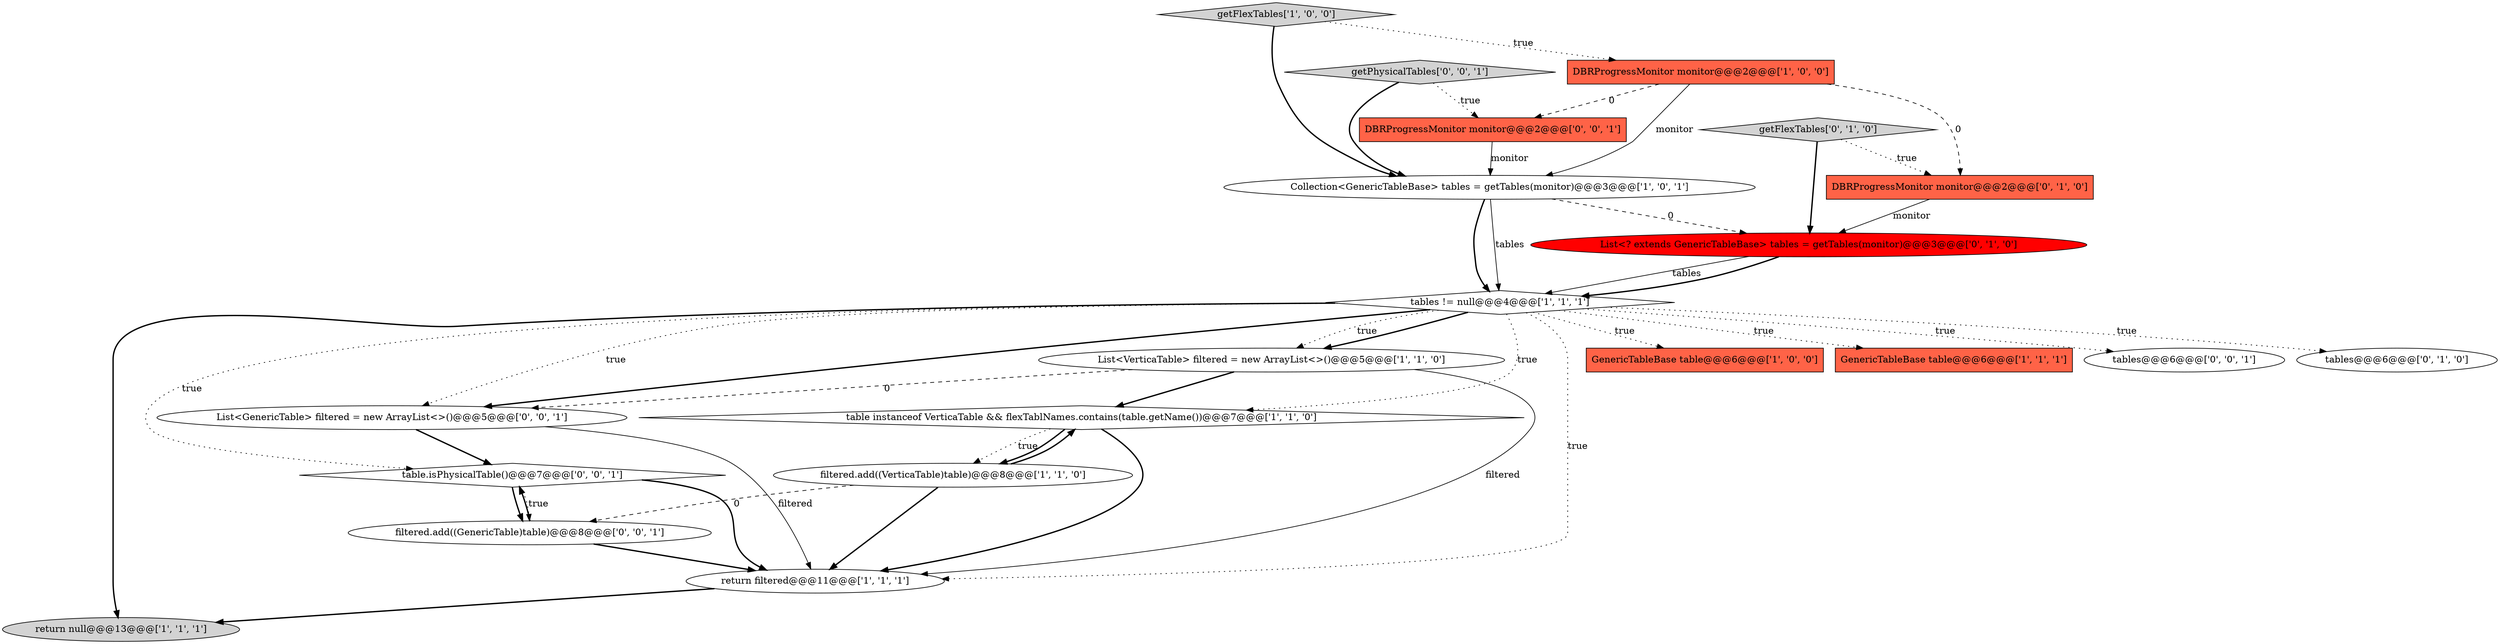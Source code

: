 digraph {
19 [style = filled, label = "List<GenericTable> filtered = new ArrayList<>()@@@5@@@['0', '0', '1']", fillcolor = white, shape = ellipse image = "AAA0AAABBB3BBB"];
4 [style = filled, label = "List<VerticaTable> filtered = new ArrayList<>()@@@5@@@['1', '1', '0']", fillcolor = white, shape = ellipse image = "AAA0AAABBB1BBB"];
9 [style = filled, label = "DBRProgressMonitor monitor@@@2@@@['1', '0', '0']", fillcolor = tomato, shape = box image = "AAA1AAABBB1BBB"];
0 [style = filled, label = "GenericTableBase table@@@6@@@['1', '0', '0']", fillcolor = tomato, shape = box image = "AAA0AAABBB1BBB"];
10 [style = filled, label = "filtered.add((VerticaTable)table)@@@8@@@['1', '1', '0']", fillcolor = white, shape = ellipse image = "AAA0AAABBB1BBB"];
17 [style = filled, label = "table.isPhysicalTable()@@@7@@@['0', '0', '1']", fillcolor = white, shape = diamond image = "AAA0AAABBB3BBB"];
3 [style = filled, label = "tables != null@@@4@@@['1', '1', '1']", fillcolor = white, shape = diamond image = "AAA0AAABBB1BBB"];
14 [style = filled, label = "getFlexTables['0', '1', '0']", fillcolor = lightgray, shape = diamond image = "AAA0AAABBB2BBB"];
5 [style = filled, label = "Collection<GenericTableBase> tables = getTables(monitor)@@@3@@@['1', '0', '1']", fillcolor = white, shape = ellipse image = "AAA0AAABBB1BBB"];
12 [style = filled, label = "List<? extends GenericTableBase> tables = getTables(monitor)@@@3@@@['0', '1', '0']", fillcolor = red, shape = ellipse image = "AAA1AAABBB2BBB"];
15 [style = filled, label = "DBRProgressMonitor monitor@@@2@@@['0', '0', '1']", fillcolor = tomato, shape = box image = "AAA0AAABBB3BBB"];
6 [style = filled, label = "table instanceof VerticaTable && flexTablNames.contains(table.getName())@@@7@@@['1', '1', '0']", fillcolor = white, shape = diamond image = "AAA0AAABBB1BBB"];
7 [style = filled, label = "GenericTableBase table@@@6@@@['1', '1', '1']", fillcolor = tomato, shape = box image = "AAA0AAABBB1BBB"];
20 [style = filled, label = "getPhysicalTables['0', '0', '1']", fillcolor = lightgray, shape = diamond image = "AAA0AAABBB3BBB"];
13 [style = filled, label = "DBRProgressMonitor monitor@@@2@@@['0', '1', '0']", fillcolor = tomato, shape = box image = "AAA1AAABBB2BBB"];
2 [style = filled, label = "getFlexTables['1', '0', '0']", fillcolor = lightgray, shape = diamond image = "AAA0AAABBB1BBB"];
8 [style = filled, label = "return filtered@@@11@@@['1', '1', '1']", fillcolor = white, shape = ellipse image = "AAA0AAABBB1BBB"];
16 [style = filled, label = "tables@@@6@@@['0', '0', '1']", fillcolor = white, shape = ellipse image = "AAA0AAABBB3BBB"];
18 [style = filled, label = "filtered.add((GenericTable)table)@@@8@@@['0', '0', '1']", fillcolor = white, shape = ellipse image = "AAA0AAABBB3BBB"];
11 [style = filled, label = "tables@@@6@@@['0', '1', '0']", fillcolor = white, shape = ellipse image = "AAA0AAABBB2BBB"];
1 [style = filled, label = "return null@@@13@@@['1', '1', '1']", fillcolor = lightgray, shape = ellipse image = "AAA0AAABBB1BBB"];
12->3 [style = solid, label="tables"];
5->3 [style = bold, label=""];
17->8 [style = bold, label=""];
3->11 [style = dotted, label="true"];
5->3 [style = solid, label="tables"];
19->8 [style = solid, label="filtered"];
3->7 [style = dotted, label="true"];
5->12 [style = dashed, label="0"];
15->5 [style = solid, label="monitor"];
3->1 [style = bold, label=""];
17->18 [style = dotted, label="true"];
4->6 [style = bold, label=""];
4->8 [style = solid, label="filtered"];
18->17 [style = bold, label=""];
3->4 [style = dotted, label="true"];
19->17 [style = bold, label=""];
9->5 [style = solid, label="monitor"];
3->6 [style = dotted, label="true"];
3->4 [style = bold, label=""];
10->6 [style = bold, label=""];
14->13 [style = dotted, label="true"];
20->5 [style = bold, label=""];
10->18 [style = dashed, label="0"];
6->10 [style = dotted, label="true"];
8->1 [style = bold, label=""];
13->12 [style = solid, label="monitor"];
3->19 [style = dotted, label="true"];
2->9 [style = dotted, label="true"];
10->8 [style = bold, label=""];
3->19 [style = bold, label=""];
9->15 [style = dashed, label="0"];
6->10 [style = bold, label=""];
14->12 [style = bold, label=""];
6->8 [style = bold, label=""];
9->13 [style = dashed, label="0"];
3->0 [style = dotted, label="true"];
4->19 [style = dashed, label="0"];
3->17 [style = dotted, label="true"];
12->3 [style = bold, label=""];
18->8 [style = bold, label=""];
3->16 [style = dotted, label="true"];
3->8 [style = dotted, label="true"];
17->18 [style = bold, label=""];
20->15 [style = dotted, label="true"];
2->5 [style = bold, label=""];
}
